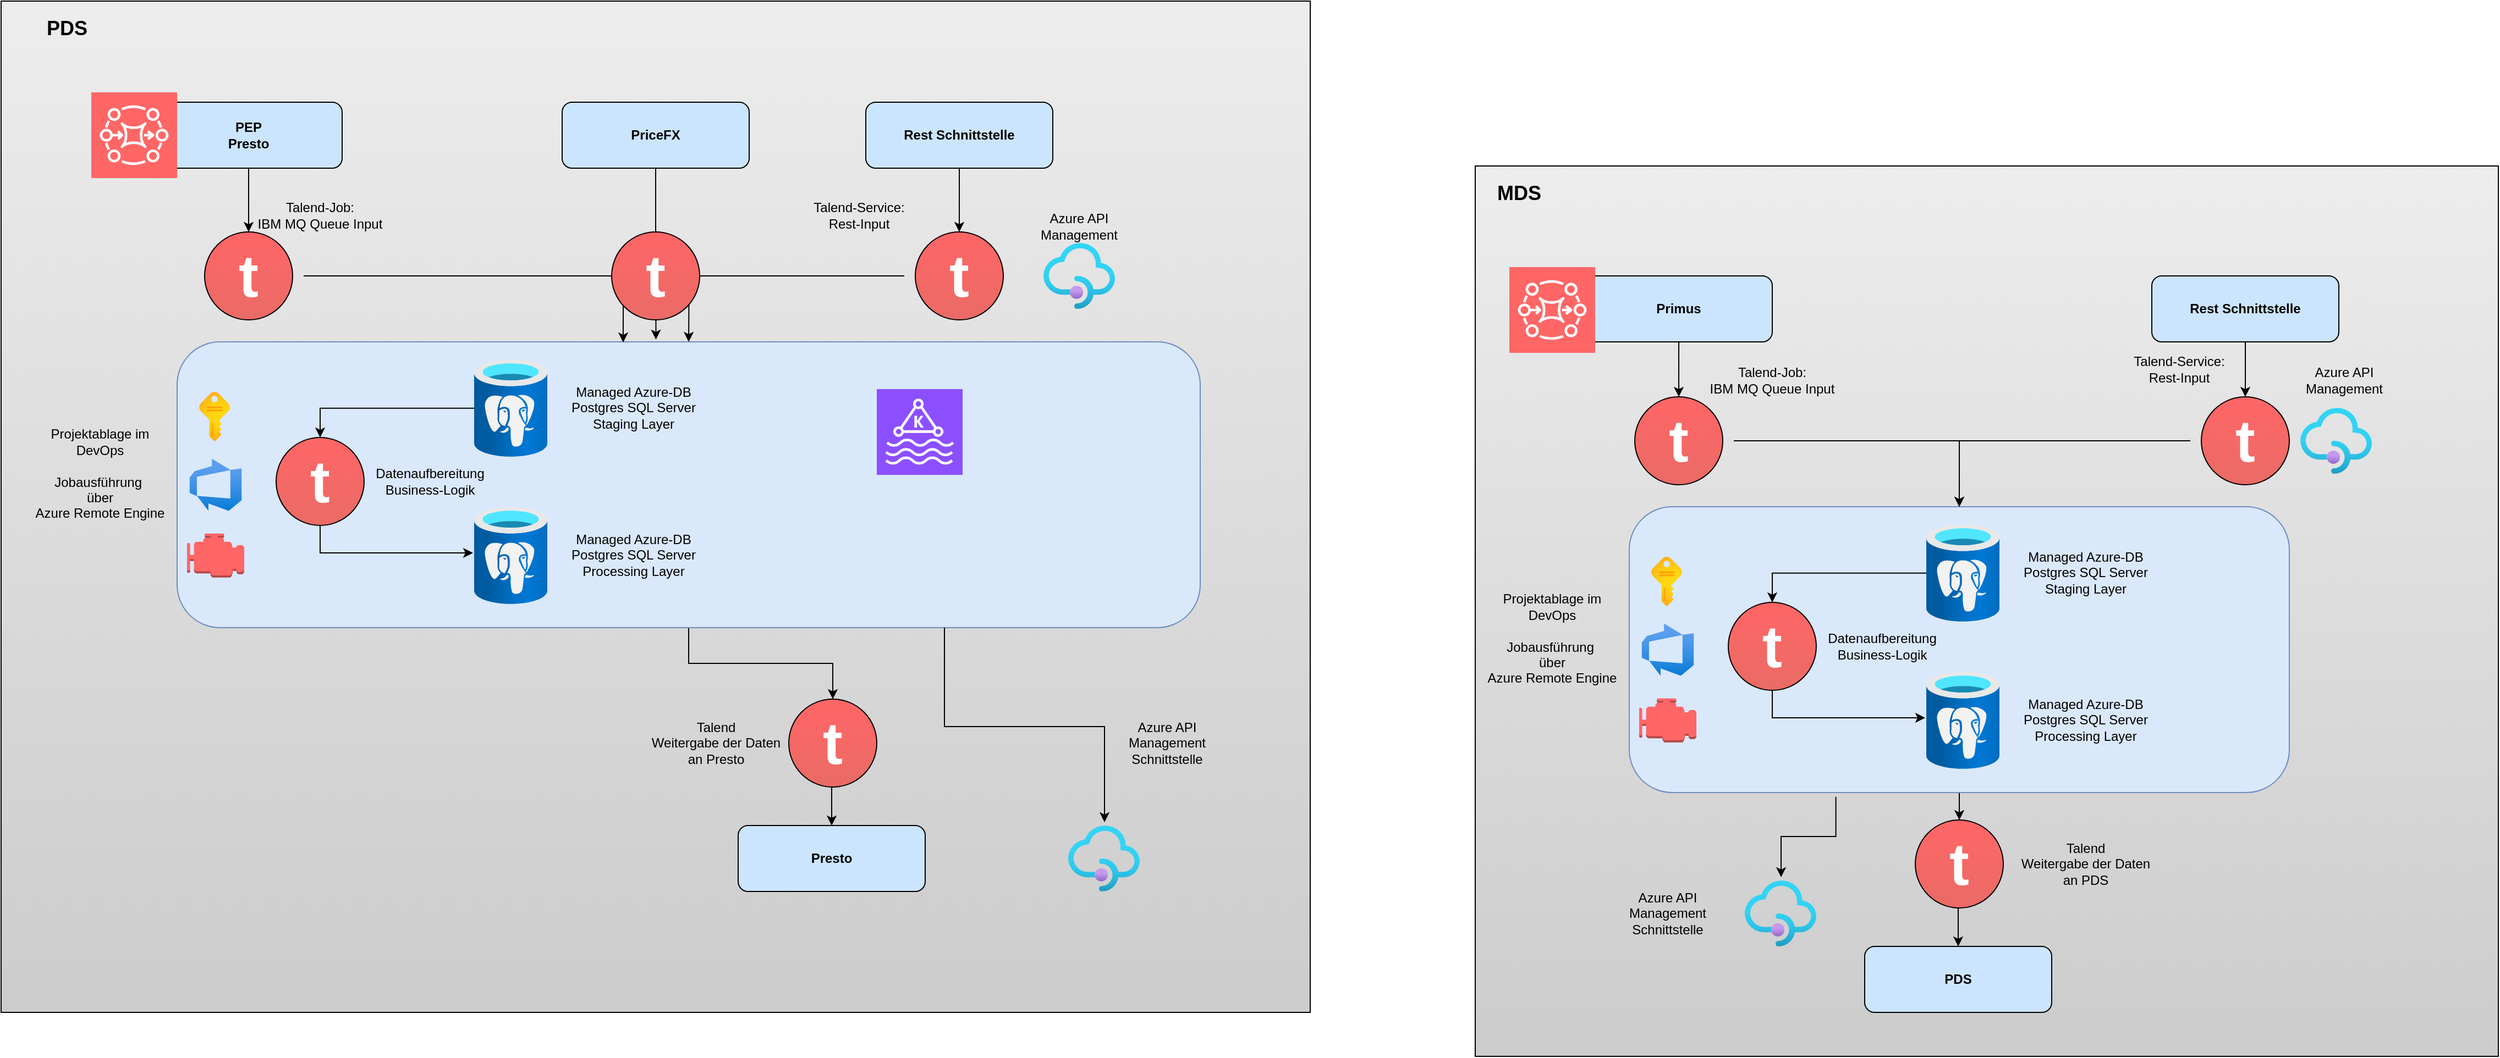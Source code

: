 <mxfile version="22.1.7" type="github">
  <diagram name="Seite-1" id="osP9VikOhbHR7fOa7SQz">
    <mxGraphModel dx="3447" dy="2147" grid="1" gridSize="10" guides="1" tooltips="1" connect="1" arrows="1" fold="1" page="1" pageScale="1" pageWidth="827" pageHeight="1169" background="none" math="0" shadow="0">
      <root>
        <mxCell id="0" />
        <mxCell id="1" parent="0" />
        <mxCell id="cVMqvwIyuu8IxggJA45d-3" value="" style="rounded=0;whiteSpace=wrap;html=1;labelBackgroundColor=none;fillColor=#EDEDED;gradientColor=#CCCCCC;" vertex="1" parent="1">
          <mxGeometry x="-110" y="-50" width="930" height="810" as="geometry" />
        </mxCell>
        <mxCell id="xuz98YopQS9WIF7cPWxn-35" style="edgeStyle=orthogonalEdgeStyle;rounded=0;orthogonalLoop=1;jettySize=auto;html=1;entryX=0.5;entryY=0;entryDx=0;entryDy=0;" parent="1" source="xuz98YopQS9WIF7cPWxn-22" edge="1" target="cVMqvwIyuu8IxggJA45d-18">
          <mxGeometry relative="1" as="geometry">
            <mxPoint x="331.25" y="600" as="targetPoint" />
          </mxGeometry>
        </mxCell>
        <mxCell id="xuz98YopQS9WIF7cPWxn-22" value="" style="rounded=1;whiteSpace=wrap;html=1;fillColor=#dae8fc;strokeColor=#6c8ebf;" parent="1" vertex="1">
          <mxGeometry x="30" y="260" width="600" height="260" as="geometry" />
        </mxCell>
        <mxCell id="HuNmMZiUPK55yXc_vqOk-4" value="&lt;b&gt;Primus&lt;/b&gt;" style="rounded=1;whiteSpace=wrap;html=1;fillColor=#CCE5FF;" parent="1" vertex="1">
          <mxGeometry x="-10" y="50" width="170" height="60" as="geometry" />
        </mxCell>
        <mxCell id="xuz98YopQS9WIF7cPWxn-30" style="edgeStyle=orthogonalEdgeStyle;rounded=0;orthogonalLoop=1;jettySize=auto;html=1;entryX=0.5;entryY=0;entryDx=0;entryDy=0;" parent="1" source="HuNmMZiUPK55yXc_vqOk-5" target="xuz98YopQS9WIF7cPWxn-26" edge="1">
          <mxGeometry relative="1" as="geometry" />
        </mxCell>
        <mxCell id="HuNmMZiUPK55yXc_vqOk-5" value="" style="image;aspect=fixed;html=1;points=[];align=center;fontSize=12;image=img/lib/azure2/databases/Azure_Database_PostgreSQL_Server.svg;" parent="1" vertex="1">
          <mxGeometry x="300" y="276" width="66.5" height="88.66" as="geometry" />
        </mxCell>
        <mxCell id="HuNmMZiUPK55yXc_vqOk-6" value="&lt;b&gt;PDS&lt;/b&gt;" style="rounded=1;whiteSpace=wrap;html=1;fillColor=#CCE5FF;" parent="1" vertex="1">
          <mxGeometry x="244" y="660" width="170" height="60" as="geometry" />
        </mxCell>
        <mxCell id="HuNmMZiUPK55yXc_vqOk-25" value="" style="group;horizontal=0;labelBorderColor=default;html=1;fontStyle=0;perimeterSpacing=5;strokeWidth=10;rounded=0;glass=0;fillColor=none;gradientColor=none;shadow=0;" parent="1" vertex="1" connectable="0">
          <mxGeometry x="25" y="160" width="100" height="80" as="geometry" />
        </mxCell>
        <mxCell id="HuNmMZiUPK55yXc_vqOk-10" value="" style="ellipse;whiteSpace=wrap;html=1;aspect=fixed;fillColor=#FF6666;strokeColor=default;fontSize=54;gradientColor=#EA6B66;" parent="HuNmMZiUPK55yXc_vqOk-25" vertex="1">
          <mxGeometry x="10" width="80" height="80" as="geometry" />
        </mxCell>
        <mxCell id="HuNmMZiUPK55yXc_vqOk-24" value="&lt;font face=&quot;Helvetica&quot; style=&quot;font-size: 54px;&quot;&gt;t&lt;/font&gt;" style="text;html=1;fontSize=48;fontStyle=1;verticalAlign=middle;align=center;strokeWidth=1;perimeterSpacing=0;rounded=0;horizontal=1;fontColor=#FFFFFF;fontFamily=Tahoma;whiteSpace=wrap;" parent="HuNmMZiUPK55yXc_vqOk-25" vertex="1">
          <mxGeometry y="20" width="100" height="40" as="geometry" />
        </mxCell>
        <mxCell id="xuz98YopQS9WIF7cPWxn-2" value="Talend-Job:&lt;br&gt;IBM MQ Queue Input" style="text;html=1;strokeColor=none;fillColor=none;align=center;verticalAlign=middle;whiteSpace=wrap;rounded=0;" parent="1" vertex="1">
          <mxGeometry x="100" y="130" width="120" height="30" as="geometry" />
        </mxCell>
        <mxCell id="xuz98YopQS9WIF7cPWxn-3" style="edgeStyle=orthogonalEdgeStyle;rounded=0;orthogonalLoop=1;jettySize=auto;html=1;exitX=1;exitY=0.5;exitDx=0;exitDy=0;" parent="1" source="HuNmMZiUPK55yXc_vqOk-24" target="xuz98YopQS9WIF7cPWxn-22" edge="1">
          <mxGeometry relative="1" as="geometry" />
        </mxCell>
        <mxCell id="xuz98YopQS9WIF7cPWxn-11" style="edgeStyle=orthogonalEdgeStyle;rounded=0;orthogonalLoop=1;jettySize=auto;html=1;exitX=0.5;exitY=1;exitDx=0;exitDy=0;entryX=0.5;entryY=0;entryDx=0;entryDy=0;" parent="1" source="xuz98YopQS9WIF7cPWxn-4" target="xuz98YopQS9WIF7cPWxn-6" edge="1">
          <mxGeometry relative="1" as="geometry" />
        </mxCell>
        <mxCell id="xuz98YopQS9WIF7cPWxn-4" value="&lt;b&gt;Rest Schnittstelle&lt;br&gt;&lt;/b&gt;" style="rounded=1;whiteSpace=wrap;html=1;fillColor=#CCE5FF;" parent="1" vertex="1">
          <mxGeometry x="505" y="50" width="170" height="60" as="geometry" />
        </mxCell>
        <mxCell id="xuz98YopQS9WIF7cPWxn-5" value="" style="group;horizontal=0;labelBorderColor=default;html=1;fontStyle=0;perimeterSpacing=5;strokeWidth=10;rounded=0;glass=0;fillColor=none;gradientColor=none;shadow=0;" parent="1" vertex="1" connectable="0">
          <mxGeometry x="540" y="160" width="100" height="80" as="geometry" />
        </mxCell>
        <mxCell id="xuz98YopQS9WIF7cPWxn-6" value="" style="ellipse;whiteSpace=wrap;html=1;aspect=fixed;fillColor=#FF6666;strokeColor=default;fontSize=54;gradientColor=#EA6B66;" parent="xuz98YopQS9WIF7cPWxn-5" vertex="1">
          <mxGeometry x="10" width="80" height="80" as="geometry" />
        </mxCell>
        <mxCell id="xuz98YopQS9WIF7cPWxn-7" value="&lt;font face=&quot;Helvetica&quot; style=&quot;font-size: 54px;&quot;&gt;t&lt;/font&gt;" style="text;html=1;fontSize=48;fontStyle=1;verticalAlign=middle;align=center;strokeWidth=1;perimeterSpacing=0;rounded=0;horizontal=1;fontColor=#FFFFFF;fontFamily=Tahoma;whiteSpace=wrap;" parent="xuz98YopQS9WIF7cPWxn-5" vertex="1">
          <mxGeometry y="20" width="100" height="40" as="geometry" />
        </mxCell>
        <mxCell id="xuz98YopQS9WIF7cPWxn-10" style="edgeStyle=orthogonalEdgeStyle;rounded=0;orthogonalLoop=1;jettySize=auto;html=1;entryX=0.5;entryY=0;entryDx=0;entryDy=0;entryPerimeter=0;" parent="1" source="HuNmMZiUPK55yXc_vqOk-4" target="HuNmMZiUPK55yXc_vqOk-10" edge="1">
          <mxGeometry relative="1" as="geometry" />
        </mxCell>
        <mxCell id="xuz98YopQS9WIF7cPWxn-12" value="Talend-Service:&lt;br&gt;Rest-Input" style="text;html=1;strokeColor=none;fillColor=none;align=center;verticalAlign=middle;whiteSpace=wrap;rounded=0;" parent="1" vertex="1">
          <mxGeometry x="470" y="120" width="120" height="30" as="geometry" />
        </mxCell>
        <mxCell id="xuz98YopQS9WIF7cPWxn-14" value="" style="image;aspect=fixed;html=1;points=[];align=center;fontSize=12;image=img/lib/azure2/integration/API_Management_Services.svg;" parent="1" vertex="1">
          <mxGeometry x="640" y="170" width="65" height="60" as="geometry" />
        </mxCell>
        <mxCell id="xuz98YopQS9WIF7cPWxn-15" value="Managed Azure-DB Postgres SQL Server&lt;br&gt;Staging Layer" style="text;html=1;strokeColor=none;fillColor=none;align=center;verticalAlign=middle;whiteSpace=wrap;rounded=0;" parent="1" vertex="1">
          <mxGeometry x="385" y="305.33" width="120" height="30" as="geometry" />
        </mxCell>
        <mxCell id="xuz98YopQS9WIF7cPWxn-19" value="Azure API&lt;br&gt;Management" style="text;html=1;strokeColor=none;fillColor=none;align=center;verticalAlign=middle;whiteSpace=wrap;rounded=0;" parent="1" vertex="1">
          <mxGeometry x="620" y="130" width="120" height="30" as="geometry" />
        </mxCell>
        <mxCell id="xuz98YopQS9WIF7cPWxn-24" style="edgeStyle=orthogonalEdgeStyle;rounded=0;orthogonalLoop=1;jettySize=auto;html=1;exitX=0;exitY=0.5;exitDx=0;exitDy=0;entryX=0.5;entryY=0;entryDx=0;entryDy=0;" parent="1" source="xuz98YopQS9WIF7cPWxn-7" target="xuz98YopQS9WIF7cPWxn-22" edge="1">
          <mxGeometry relative="1" as="geometry" />
        </mxCell>
        <mxCell id="xuz98YopQS9WIF7cPWxn-25" value="" style="group;horizontal=0;labelBorderColor=default;html=1;fontStyle=0;perimeterSpacing=5;strokeWidth=10;rounded=0;glass=0;fillColor=none;gradientColor=none;shadow=0;" parent="1" vertex="1" connectable="0">
          <mxGeometry x="110" y="347" width="100" height="80" as="geometry" />
        </mxCell>
        <mxCell id="xuz98YopQS9WIF7cPWxn-26" value="" style="ellipse;whiteSpace=wrap;html=1;aspect=fixed;fillColor=#FF6666;strokeColor=default;fontSize=54;gradientColor=#EA6B66;" parent="xuz98YopQS9WIF7cPWxn-25" vertex="1">
          <mxGeometry x="10" width="80" height="80" as="geometry" />
        </mxCell>
        <mxCell id="xuz98YopQS9WIF7cPWxn-27" value="&lt;font face=&quot;Helvetica&quot; style=&quot;font-size: 54px;&quot;&gt;t&lt;/font&gt;" style="text;html=1;fontSize=48;fontStyle=1;verticalAlign=middle;align=center;strokeWidth=1;perimeterSpacing=0;rounded=0;horizontal=1;fontColor=#FFFFFF;fontFamily=Tahoma;whiteSpace=wrap;" parent="xuz98YopQS9WIF7cPWxn-25" vertex="1">
          <mxGeometry y="20" width="100" height="40" as="geometry" />
        </mxCell>
        <mxCell id="xuz98YopQS9WIF7cPWxn-29" value="" style="image;aspect=fixed;html=1;points=[];align=center;fontSize=12;image=img/lib/azure2/databases/Azure_Database_PostgreSQL_Server.svg;" parent="1" vertex="1">
          <mxGeometry x="300" y="410" width="66.5" height="88.66" as="geometry" />
        </mxCell>
        <mxCell id="xuz98YopQS9WIF7cPWxn-33" style="edgeStyle=orthogonalEdgeStyle;rounded=0;orthogonalLoop=1;jettySize=auto;html=1;entryX=-0.015;entryY=0.474;entryDx=0;entryDy=0;entryPerimeter=0;exitX=0.5;exitY=1;exitDx=0;exitDy=0;" parent="1" source="xuz98YopQS9WIF7cPWxn-26" target="xuz98YopQS9WIF7cPWxn-29" edge="1">
          <mxGeometry relative="1" as="geometry" />
        </mxCell>
        <mxCell id="xuz98YopQS9WIF7cPWxn-34" value="" style="image;aspect=fixed;html=1;points=[];align=center;fontSize=12;image=img/lib/azure2/integration/API_Management_Services.svg;" parent="1" vertex="1">
          <mxGeometry x="135" y="600" width="65" height="60" as="geometry" />
        </mxCell>
        <mxCell id="xuz98YopQS9WIF7cPWxn-36" value="Managed Azure-DB Postgres SQL Server&lt;br&gt;Processing Layer" style="text;html=1;strokeColor=none;fillColor=none;align=center;verticalAlign=middle;whiteSpace=wrap;rounded=0;" parent="1" vertex="1">
          <mxGeometry x="385" y="439.33" width="120" height="30" as="geometry" />
        </mxCell>
        <mxCell id="cVMqvwIyuu8IxggJA45d-1" value="Datenaufbereitung&lt;br&gt;Business-Logik" style="text;html=1;strokeColor=none;fillColor=none;align=center;verticalAlign=middle;whiteSpace=wrap;rounded=0;" vertex="1" parent="1">
          <mxGeometry x="200" y="372.0" width="120" height="30" as="geometry" />
        </mxCell>
        <mxCell id="cVMqvwIyuu8IxggJA45d-8" value="MDS" style="text;html=1;strokeColor=none;fillColor=none;align=center;verticalAlign=middle;whiteSpace=wrap;rounded=0;fontStyle=1;fontSize=18;" vertex="1" parent="1">
          <mxGeometry x="-100" y="-40" width="60" height="30" as="geometry" />
        </mxCell>
        <mxCell id="cVMqvwIyuu8IxggJA45d-9" value="Azure API&lt;br&gt;Management&lt;br&gt;Schnittstelle" style="text;html=1;strokeColor=none;fillColor=none;align=center;verticalAlign=middle;whiteSpace=wrap;rounded=0;" vertex="1" parent="1">
          <mxGeometry x="5" y="615" width="120" height="30" as="geometry" />
        </mxCell>
        <mxCell id="cVMqvwIyuu8IxggJA45d-10" value="" style="image;aspect=fixed;html=1;points=[];align=center;fontSize=12;image=img/lib/azure2/devops/Azure_DevOps.svg;" vertex="1" parent="1">
          <mxGeometry x="41.25" y="366.25" width="47.5" height="47.5" as="geometry" />
        </mxCell>
        <mxCell id="cVMqvwIyuu8IxggJA45d-11" value="" style="image;aspect=fixed;html=1;points=[];align=center;fontSize=12;image=img/lib/azure2/general/Subscriptions.svg;" vertex="1" parent="1">
          <mxGeometry x="50.05" y="305.33" width="27.89" height="45" as="geometry" />
        </mxCell>
        <mxCell id="cVMqvwIyuu8IxggJA45d-14" value="Projektablage im&lt;br&gt;DevOps&lt;br&gt;&lt;br&gt;Jobausführung&amp;nbsp;&lt;br&gt;über &lt;br&gt;Azure Remote Engine" style="text;html=1;strokeColor=none;fillColor=none;align=center;verticalAlign=middle;whiteSpace=wrap;rounded=0;" vertex="1" parent="1">
          <mxGeometry x="-100" y="364.66" width="120" height="30" as="geometry" />
        </mxCell>
        <mxCell id="cVMqvwIyuu8IxggJA45d-15" value="" style="outlineConnect=0;dashed=0;verticalLabelPosition=bottom;verticalAlign=top;align=center;html=1;shape=mxgraph.aws3.emr_engine;fillColor=#FF6666;gradientColor=none;" vertex="1" parent="1">
          <mxGeometry x="39" y="434.33" width="52" height="40" as="geometry" />
        </mxCell>
        <mxCell id="cVMqvwIyuu8IxggJA45d-17" value="" style="group;horizontal=0;labelBorderColor=default;html=1;fontStyle=0;perimeterSpacing=5;strokeWidth=10;rounded=0;glass=0;fillColor=none;gradientColor=none;shadow=0;" vertex="1" connectable="0" parent="1">
          <mxGeometry x="280" y="545" width="100" height="80" as="geometry" />
        </mxCell>
        <mxCell id="cVMqvwIyuu8IxggJA45d-18" value="" style="ellipse;whiteSpace=wrap;html=1;aspect=fixed;fillColor=#FF6666;strokeColor=default;fontSize=54;gradientColor=#EA6B66;" vertex="1" parent="cVMqvwIyuu8IxggJA45d-17">
          <mxGeometry x="10" width="80" height="80" as="geometry" />
        </mxCell>
        <mxCell id="cVMqvwIyuu8IxggJA45d-19" value="&lt;font face=&quot;Helvetica&quot; style=&quot;font-size: 54px;&quot;&gt;t&lt;/font&gt;" style="text;html=1;fontSize=48;fontStyle=1;verticalAlign=middle;align=center;strokeWidth=1;perimeterSpacing=0;rounded=0;horizontal=1;fontColor=#FFFFFF;fontFamily=Tahoma;whiteSpace=wrap;" vertex="1" parent="cVMqvwIyuu8IxggJA45d-17">
          <mxGeometry y="20" width="100" height="40" as="geometry" />
        </mxCell>
        <mxCell id="cVMqvwIyuu8IxggJA45d-22" style="edgeStyle=orthogonalEdgeStyle;rounded=0;orthogonalLoop=1;jettySize=auto;html=1;exitX=0.5;exitY=1;exitDx=0;exitDy=0;entryX=0.5;entryY=0;entryDx=0;entryDy=0;" edge="1" parent="1" source="cVMqvwIyuu8IxggJA45d-18" target="HuNmMZiUPK55yXc_vqOk-6">
          <mxGeometry relative="1" as="geometry" />
        </mxCell>
        <mxCell id="cVMqvwIyuu8IxggJA45d-23" style="edgeStyle=orthogonalEdgeStyle;rounded=0;orthogonalLoop=1;jettySize=auto;html=1;entryX=0.508;entryY=-0.05;entryDx=0;entryDy=0;exitX=0.313;exitY=1.015;exitDx=0;exitDy=0;exitPerimeter=0;entryPerimeter=0;" edge="1" parent="1" source="xuz98YopQS9WIF7cPWxn-22" target="xuz98YopQS9WIF7cPWxn-34">
          <mxGeometry relative="1" as="geometry">
            <mxPoint x="340" y="555" as="targetPoint" />
            <mxPoint x="340" y="530" as="sourcePoint" />
          </mxGeometry>
        </mxCell>
        <mxCell id="cVMqvwIyuu8IxggJA45d-24" value="Talend&lt;br&gt;Weitergabe der Daten an PDS" style="text;html=1;strokeColor=none;fillColor=none;align=center;verticalAlign=middle;whiteSpace=wrap;rounded=0;" vertex="1" parent="1">
          <mxGeometry x="385" y="570" width="120" height="30" as="geometry" />
        </mxCell>
        <mxCell id="cVMqvwIyuu8IxggJA45d-25" value="" style="sketch=0;points=[[0,0,0],[0.25,0,0],[0.5,0,0],[0.75,0,0],[1,0,0],[0,1,0],[0.25,1,0],[0.5,1,0],[0.75,1,0],[1,1,0],[0,0.25,0],[0,0.5,0],[0,0.75,0],[1,0.25,0],[1,0.5,0],[1,0.75,0]];outlineConnect=0;fontColor=#232F3E;fillColor=#FF6666;strokeColor=#ffffff;dashed=0;verticalLabelPosition=bottom;verticalAlign=top;align=center;html=1;fontSize=12;fontStyle=0;aspect=fixed;shape=mxgraph.aws4.resourceIcon;resIcon=mxgraph.aws4.mq;" vertex="1" parent="1">
          <mxGeometry x="-79" y="42" width="78" height="78" as="geometry" />
        </mxCell>
        <mxCell id="cVMqvwIyuu8IxggJA45d-26" value="" style="rounded=0;whiteSpace=wrap;html=1;labelBackgroundColor=none;fillColor=#EDEDED;gradientColor=#CCCCCC;" vertex="1" parent="1">
          <mxGeometry x="-1450" y="-200" width="1190" height="920" as="geometry" />
        </mxCell>
        <mxCell id="cVMqvwIyuu8IxggJA45d-27" style="edgeStyle=orthogonalEdgeStyle;rounded=0;orthogonalLoop=1;jettySize=auto;html=1;entryX=0.5;entryY=0;entryDx=0;entryDy=0;" edge="1" parent="1" source="cVMqvwIyuu8IxggJA45d-28" target="cVMqvwIyuu8IxggJA45d-64">
          <mxGeometry relative="1" as="geometry">
            <mxPoint x="-988.75" y="450" as="targetPoint" />
          </mxGeometry>
        </mxCell>
        <mxCell id="cVMqvwIyuu8IxggJA45d-28" value="" style="rounded=1;whiteSpace=wrap;html=1;fillColor=#dae8fc;strokeColor=#6c8ebf;" vertex="1" parent="1">
          <mxGeometry x="-1290" y="110" width="930" height="260" as="geometry" />
        </mxCell>
        <mxCell id="cVMqvwIyuu8IxggJA45d-29" value="&lt;b&gt;PEP&lt;br&gt;Presto&lt;br&gt;&lt;/b&gt;" style="rounded=1;whiteSpace=wrap;html=1;fillColor=#CCE5FF;" vertex="1" parent="1">
          <mxGeometry x="-1310" y="-108" width="170" height="60" as="geometry" />
        </mxCell>
        <mxCell id="cVMqvwIyuu8IxggJA45d-30" style="edgeStyle=orthogonalEdgeStyle;rounded=0;orthogonalLoop=1;jettySize=auto;html=1;entryX=0.5;entryY=0;entryDx=0;entryDy=0;" edge="1" parent="1" source="cVMqvwIyuu8IxggJA45d-31" target="cVMqvwIyuu8IxggJA45d-50">
          <mxGeometry relative="1" as="geometry" />
        </mxCell>
        <mxCell id="cVMqvwIyuu8IxggJA45d-31" value="" style="image;aspect=fixed;html=1;points=[];align=center;fontSize=12;image=img/lib/azure2/databases/Azure_Database_PostgreSQL_Server.svg;" vertex="1" parent="1">
          <mxGeometry x="-1020" y="126" width="66.5" height="88.66" as="geometry" />
        </mxCell>
        <mxCell id="cVMqvwIyuu8IxggJA45d-32" value="&lt;b&gt;Presto&lt;/b&gt;" style="rounded=1;whiteSpace=wrap;html=1;fillColor=#CCE5FF;" vertex="1" parent="1">
          <mxGeometry x="-780" y="550" width="170" height="60" as="geometry" />
        </mxCell>
        <mxCell id="cVMqvwIyuu8IxggJA45d-33" value="" style="group;horizontal=0;labelBorderColor=default;html=1;fontStyle=0;perimeterSpacing=5;strokeWidth=10;rounded=0;glass=0;fillColor=none;gradientColor=none;shadow=0;" vertex="1" connectable="0" parent="1">
          <mxGeometry x="-1275" y="10" width="100" height="80" as="geometry" />
        </mxCell>
        <mxCell id="cVMqvwIyuu8IxggJA45d-34" value="" style="ellipse;whiteSpace=wrap;html=1;aspect=fixed;fillColor=#FF6666;strokeColor=default;fontSize=54;gradientColor=#EA6B66;" vertex="1" parent="cVMqvwIyuu8IxggJA45d-33">
          <mxGeometry x="10" width="80" height="80" as="geometry" />
        </mxCell>
        <mxCell id="cVMqvwIyuu8IxggJA45d-35" value="&lt;font face=&quot;Helvetica&quot; style=&quot;font-size: 54px;&quot;&gt;t&lt;/font&gt;" style="text;html=1;fontSize=48;fontStyle=1;verticalAlign=middle;align=center;strokeWidth=1;perimeterSpacing=0;rounded=0;horizontal=1;fontColor=#FFFFFF;fontFamily=Tahoma;whiteSpace=wrap;" vertex="1" parent="cVMqvwIyuu8IxggJA45d-33">
          <mxGeometry y="20" width="100" height="40" as="geometry" />
        </mxCell>
        <mxCell id="cVMqvwIyuu8IxggJA45d-36" value="Talend-Job:&lt;br&gt;IBM MQ Queue Input" style="text;html=1;strokeColor=none;fillColor=none;align=center;verticalAlign=middle;whiteSpace=wrap;rounded=0;" vertex="1" parent="1">
          <mxGeometry x="-1220" y="-20" width="120" height="30" as="geometry" />
        </mxCell>
        <mxCell id="cVMqvwIyuu8IxggJA45d-37" style="edgeStyle=orthogonalEdgeStyle;rounded=0;orthogonalLoop=1;jettySize=auto;html=1;exitX=1;exitY=0.5;exitDx=0;exitDy=0;entryX=0.468;entryY=-0.008;entryDx=0;entryDy=0;entryPerimeter=0;" edge="1" parent="1" source="cVMqvwIyuu8IxggJA45d-35" target="cVMqvwIyuu8IxggJA45d-28">
          <mxGeometry relative="1" as="geometry" />
        </mxCell>
        <mxCell id="cVMqvwIyuu8IxggJA45d-38" style="edgeStyle=orthogonalEdgeStyle;rounded=0;orthogonalLoop=1;jettySize=auto;html=1;exitX=0.5;exitY=1;exitDx=0;exitDy=0;entryX=0.5;entryY=0;entryDx=0;entryDy=0;" edge="1" parent="1" source="cVMqvwIyuu8IxggJA45d-39" target="cVMqvwIyuu8IxggJA45d-41">
          <mxGeometry relative="1" as="geometry" />
        </mxCell>
        <mxCell id="cVMqvwIyuu8IxggJA45d-39" value="&lt;b&gt;Rest Schnittstelle&lt;br&gt;&lt;/b&gt;" style="rounded=1;whiteSpace=wrap;html=1;fillColor=#CCE5FF;" vertex="1" parent="1">
          <mxGeometry x="-664" y="-108" width="170" height="60" as="geometry" />
        </mxCell>
        <mxCell id="cVMqvwIyuu8IxggJA45d-40" value="" style="group;horizontal=0;labelBorderColor=default;html=1;fontStyle=0;perimeterSpacing=5;strokeWidth=10;rounded=0;glass=0;fillColor=none;gradientColor=none;shadow=0;" vertex="1" connectable="0" parent="1">
          <mxGeometry x="-629" y="10" width="100" height="80" as="geometry" />
        </mxCell>
        <mxCell id="cVMqvwIyuu8IxggJA45d-41" value="" style="ellipse;whiteSpace=wrap;html=1;aspect=fixed;fillColor=#FF6666;strokeColor=default;fontSize=54;gradientColor=#EA6B66;" vertex="1" parent="cVMqvwIyuu8IxggJA45d-40">
          <mxGeometry x="10" width="80" height="80" as="geometry" />
        </mxCell>
        <mxCell id="cVMqvwIyuu8IxggJA45d-42" value="&lt;font face=&quot;Helvetica&quot; style=&quot;font-size: 54px;&quot;&gt;t&lt;/font&gt;" style="text;html=1;fontSize=48;fontStyle=1;verticalAlign=middle;align=center;strokeWidth=1;perimeterSpacing=0;rounded=0;horizontal=1;fontColor=#FFFFFF;fontFamily=Tahoma;whiteSpace=wrap;" vertex="1" parent="cVMqvwIyuu8IxggJA45d-40">
          <mxGeometry y="20" width="100" height="40" as="geometry" />
        </mxCell>
        <mxCell id="cVMqvwIyuu8IxggJA45d-43" style="edgeStyle=orthogonalEdgeStyle;rounded=0;orthogonalLoop=1;jettySize=auto;html=1;entryX=0.5;entryY=0;entryDx=0;entryDy=0;entryPerimeter=0;" edge="1" parent="1" source="cVMqvwIyuu8IxggJA45d-29" target="cVMqvwIyuu8IxggJA45d-34">
          <mxGeometry relative="1" as="geometry" />
        </mxCell>
        <mxCell id="cVMqvwIyuu8IxggJA45d-44" value="Talend-Service:&lt;br&gt;Rest-Input" style="text;html=1;strokeColor=none;fillColor=none;align=center;verticalAlign=middle;whiteSpace=wrap;rounded=0;" vertex="1" parent="1">
          <mxGeometry x="-730" y="-20" width="120" height="30" as="geometry" />
        </mxCell>
        <mxCell id="cVMqvwIyuu8IxggJA45d-45" value="" style="image;aspect=fixed;html=1;points=[];align=center;fontSize=12;image=img/lib/azure2/integration/API_Management_Services.svg;" vertex="1" parent="1">
          <mxGeometry x="-502.5" y="20" width="65" height="60" as="geometry" />
        </mxCell>
        <mxCell id="cVMqvwIyuu8IxggJA45d-46" value="Managed Azure-DB Postgres SQL Server&lt;br&gt;Staging Layer" style="text;html=1;strokeColor=none;fillColor=none;align=center;verticalAlign=middle;whiteSpace=wrap;rounded=0;" vertex="1" parent="1">
          <mxGeometry x="-935" y="155.33" width="120" height="30" as="geometry" />
        </mxCell>
        <mxCell id="cVMqvwIyuu8IxggJA45d-47" value="Azure API&lt;br&gt;Management" style="text;html=1;strokeColor=none;fillColor=none;align=center;verticalAlign=middle;whiteSpace=wrap;rounded=0;" vertex="1" parent="1">
          <mxGeometry x="-530" y="-10" width="120" height="30" as="geometry" />
        </mxCell>
        <mxCell id="cVMqvwIyuu8IxggJA45d-48" style="edgeStyle=orthogonalEdgeStyle;rounded=0;orthogonalLoop=1;jettySize=auto;html=1;exitX=0;exitY=0.5;exitDx=0;exitDy=0;entryX=0.436;entryY=0.002;entryDx=0;entryDy=0;entryPerimeter=0;" edge="1" parent="1" source="cVMqvwIyuu8IxggJA45d-42" target="cVMqvwIyuu8IxggJA45d-28">
          <mxGeometry relative="1" as="geometry" />
        </mxCell>
        <mxCell id="cVMqvwIyuu8IxggJA45d-49" value="" style="group;horizontal=0;labelBorderColor=default;html=1;fontStyle=0;perimeterSpacing=5;strokeWidth=10;rounded=0;glass=0;fillColor=none;gradientColor=none;shadow=0;" vertex="1" connectable="0" parent="1">
          <mxGeometry x="-1210" y="197" width="100" height="80" as="geometry" />
        </mxCell>
        <mxCell id="cVMqvwIyuu8IxggJA45d-50" value="" style="ellipse;whiteSpace=wrap;html=1;aspect=fixed;fillColor=#FF6666;strokeColor=default;fontSize=54;gradientColor=#EA6B66;" vertex="1" parent="cVMqvwIyuu8IxggJA45d-49">
          <mxGeometry x="10" width="80" height="80" as="geometry" />
        </mxCell>
        <mxCell id="cVMqvwIyuu8IxggJA45d-51" value="&lt;font face=&quot;Helvetica&quot; style=&quot;font-size: 54px;&quot;&gt;t&lt;/font&gt;" style="text;html=1;fontSize=48;fontStyle=1;verticalAlign=middle;align=center;strokeWidth=1;perimeterSpacing=0;rounded=0;horizontal=1;fontColor=#FFFFFF;fontFamily=Tahoma;whiteSpace=wrap;" vertex="1" parent="cVMqvwIyuu8IxggJA45d-49">
          <mxGeometry y="20" width="100" height="40" as="geometry" />
        </mxCell>
        <mxCell id="cVMqvwIyuu8IxggJA45d-52" value="" style="image;aspect=fixed;html=1;points=[];align=center;fontSize=12;image=img/lib/azure2/databases/Azure_Database_PostgreSQL_Server.svg;" vertex="1" parent="1">
          <mxGeometry x="-1020" y="260" width="66.5" height="88.66" as="geometry" />
        </mxCell>
        <mxCell id="cVMqvwIyuu8IxggJA45d-53" style="edgeStyle=orthogonalEdgeStyle;rounded=0;orthogonalLoop=1;jettySize=auto;html=1;entryX=-0.015;entryY=0.474;entryDx=0;entryDy=0;entryPerimeter=0;exitX=0.5;exitY=1;exitDx=0;exitDy=0;" edge="1" parent="1" source="cVMqvwIyuu8IxggJA45d-50" target="cVMqvwIyuu8IxggJA45d-52">
          <mxGeometry relative="1" as="geometry" />
        </mxCell>
        <mxCell id="cVMqvwIyuu8IxggJA45d-54" value="" style="image;aspect=fixed;html=1;points=[];align=center;fontSize=12;image=img/lib/azure2/integration/API_Management_Services.svg;" vertex="1" parent="1">
          <mxGeometry x="-480" y="550" width="65" height="60" as="geometry" />
        </mxCell>
        <mxCell id="cVMqvwIyuu8IxggJA45d-55" value="Managed Azure-DB Postgres SQL Server&lt;br&gt;Processing Layer" style="text;html=1;strokeColor=none;fillColor=none;align=center;verticalAlign=middle;whiteSpace=wrap;rounded=0;" vertex="1" parent="1">
          <mxGeometry x="-935" y="289.33" width="120" height="30" as="geometry" />
        </mxCell>
        <mxCell id="cVMqvwIyuu8IxggJA45d-56" value="Datenaufbereitung&lt;br&gt;Business-Logik" style="text;html=1;strokeColor=none;fillColor=none;align=center;verticalAlign=middle;whiteSpace=wrap;rounded=0;" vertex="1" parent="1">
          <mxGeometry x="-1120" y="222" width="120" height="30" as="geometry" />
        </mxCell>
        <mxCell id="cVMqvwIyuu8IxggJA45d-57" value="PDS" style="text;html=1;strokeColor=none;fillColor=none;align=center;verticalAlign=middle;whiteSpace=wrap;rounded=0;fontStyle=1;fontSize=18;" vertex="1" parent="1">
          <mxGeometry x="-1420" y="-190" width="60" height="30" as="geometry" />
        </mxCell>
        <mxCell id="cVMqvwIyuu8IxggJA45d-58" value="Azure API&lt;br&gt;Management&lt;br&gt;Schnittstelle" style="text;html=1;strokeColor=none;fillColor=none;align=center;verticalAlign=middle;whiteSpace=wrap;rounded=0;" vertex="1" parent="1">
          <mxGeometry x="-450" y="460" width="120" height="30" as="geometry" />
        </mxCell>
        <mxCell id="cVMqvwIyuu8IxggJA45d-59" value="" style="image;aspect=fixed;html=1;points=[];align=center;fontSize=12;image=img/lib/azure2/devops/Azure_DevOps.svg;" vertex="1" parent="1">
          <mxGeometry x="-1278.75" y="216.25" width="47.5" height="47.5" as="geometry" />
        </mxCell>
        <mxCell id="cVMqvwIyuu8IxggJA45d-60" value="" style="image;aspect=fixed;html=1;points=[];align=center;fontSize=12;image=img/lib/azure2/general/Subscriptions.svg;" vertex="1" parent="1">
          <mxGeometry x="-1269.95" y="155.33" width="27.89" height="45" as="geometry" />
        </mxCell>
        <mxCell id="cVMqvwIyuu8IxggJA45d-61" value="Projektablage im&lt;br&gt;DevOps&lt;br&gt;&lt;br&gt;Jobausführung&amp;nbsp;&lt;br&gt;über &lt;br&gt;Azure Remote Engine" style="text;html=1;strokeColor=none;fillColor=none;align=center;verticalAlign=middle;whiteSpace=wrap;rounded=0;" vertex="1" parent="1">
          <mxGeometry x="-1420" y="214.66" width="120" height="30" as="geometry" />
        </mxCell>
        <mxCell id="cVMqvwIyuu8IxggJA45d-62" value="" style="outlineConnect=0;dashed=0;verticalLabelPosition=bottom;verticalAlign=top;align=center;html=1;shape=mxgraph.aws3.emr_engine;fillColor=#FF6666;gradientColor=none;" vertex="1" parent="1">
          <mxGeometry x="-1281" y="284.33" width="52" height="40" as="geometry" />
        </mxCell>
        <mxCell id="cVMqvwIyuu8IxggJA45d-63" value="" style="group;horizontal=0;labelBorderColor=default;html=1;fontStyle=0;perimeterSpacing=5;strokeWidth=10;rounded=0;glass=0;fillColor=none;gradientColor=none;shadow=0;" vertex="1" connectable="0" parent="1">
          <mxGeometry x="-744" y="435" width="100" height="80" as="geometry" />
        </mxCell>
        <mxCell id="cVMqvwIyuu8IxggJA45d-64" value="" style="ellipse;whiteSpace=wrap;html=1;aspect=fixed;fillColor=#FF6666;strokeColor=default;fontSize=54;gradientColor=#EA6B66;" vertex="1" parent="cVMqvwIyuu8IxggJA45d-63">
          <mxGeometry x="10" width="80" height="80" as="geometry" />
        </mxCell>
        <mxCell id="cVMqvwIyuu8IxggJA45d-65" value="&lt;font face=&quot;Helvetica&quot; style=&quot;font-size: 54px;&quot;&gt;t&lt;/font&gt;" style="text;html=1;fontSize=48;fontStyle=1;verticalAlign=middle;align=center;strokeWidth=1;perimeterSpacing=0;rounded=0;horizontal=1;fontColor=#FFFFFF;fontFamily=Tahoma;whiteSpace=wrap;" vertex="1" parent="cVMqvwIyuu8IxggJA45d-63">
          <mxGeometry y="20" width="100" height="40" as="geometry" />
        </mxCell>
        <mxCell id="cVMqvwIyuu8IxggJA45d-66" style="edgeStyle=orthogonalEdgeStyle;rounded=0;orthogonalLoop=1;jettySize=auto;html=1;exitX=0.5;exitY=1;exitDx=0;exitDy=0;entryX=0.5;entryY=0;entryDx=0;entryDy=0;" edge="1" parent="1" source="cVMqvwIyuu8IxggJA45d-64" target="cVMqvwIyuu8IxggJA45d-32">
          <mxGeometry relative="1" as="geometry" />
        </mxCell>
        <mxCell id="cVMqvwIyuu8IxggJA45d-67" style="edgeStyle=orthogonalEdgeStyle;rounded=0;orthogonalLoop=1;jettySize=auto;html=1;entryX=0.508;entryY=-0.05;entryDx=0;entryDy=0;entryPerimeter=0;exitX=0.75;exitY=1;exitDx=0;exitDy=0;" edge="1" parent="1" source="cVMqvwIyuu8IxggJA45d-28" target="cVMqvwIyuu8IxggJA45d-54">
          <mxGeometry relative="1" as="geometry">
            <mxPoint x="-980" y="405" as="targetPoint" />
            <mxPoint x="-780" y="374" as="sourcePoint" />
          </mxGeometry>
        </mxCell>
        <mxCell id="cVMqvwIyuu8IxggJA45d-68" value="Talend&lt;br&gt;Weitergabe der Daten an Presto" style="text;html=1;strokeColor=none;fillColor=none;align=center;verticalAlign=middle;whiteSpace=wrap;rounded=0;" vertex="1" parent="1">
          <mxGeometry x="-860" y="460" width="120" height="30" as="geometry" />
        </mxCell>
        <mxCell id="cVMqvwIyuu8IxggJA45d-69" value="" style="sketch=0;points=[[0,0,0],[0.25,0,0],[0.5,0,0],[0.75,0,0],[1,0,0],[0,1,0],[0.25,1,0],[0.5,1,0],[0.75,1,0],[1,1,0],[0,0.25,0],[0,0.5,0],[0,0.75,0],[1,0.25,0],[1,0.5,0],[1,0.75,0]];outlineConnect=0;fontColor=#232F3E;fillColor=#FF6666;strokeColor=#ffffff;dashed=0;verticalLabelPosition=bottom;verticalAlign=top;align=center;html=1;fontSize=12;fontStyle=0;aspect=fixed;shape=mxgraph.aws4.resourceIcon;resIcon=mxgraph.aws4.mq;" vertex="1" parent="1">
          <mxGeometry x="-1368" y="-117" width="78" height="78" as="geometry" />
        </mxCell>
        <mxCell id="cVMqvwIyuu8IxggJA45d-71" style="edgeStyle=orthogonalEdgeStyle;rounded=0;orthogonalLoop=1;jettySize=auto;html=1;exitX=0.5;exitY=1;exitDx=0;exitDy=0;" edge="1" parent="1" source="cVMqvwIyuu8IxggJA45d-70">
          <mxGeometry relative="1" as="geometry">
            <mxPoint x="-825" y="110" as="targetPoint" />
          </mxGeometry>
        </mxCell>
        <mxCell id="cVMqvwIyuu8IxggJA45d-70" value="&lt;b&gt;PriceFX&lt;br&gt;&lt;/b&gt;" style="rounded=1;whiteSpace=wrap;html=1;fillColor=#CCE5FF;" vertex="1" parent="1">
          <mxGeometry x="-940" y="-108" width="170" height="60" as="geometry" />
        </mxCell>
        <mxCell id="cVMqvwIyuu8IxggJA45d-72" value="" style="group;horizontal=0;labelBorderColor=default;html=1;fontStyle=0;perimeterSpacing=5;strokeWidth=10;rounded=0;glass=0;fillColor=none;gradientColor=none;shadow=0;" vertex="1" connectable="0" parent="1">
          <mxGeometry x="-905" y="10" width="100" height="80" as="geometry" />
        </mxCell>
        <mxCell id="cVMqvwIyuu8IxggJA45d-73" value="" style="ellipse;whiteSpace=wrap;html=1;aspect=fixed;fillColor=#FF6666;strokeColor=default;fontSize=54;gradientColor=#EA6B66;" vertex="1" parent="cVMqvwIyuu8IxggJA45d-72">
          <mxGeometry x="10" width="80" height="80" as="geometry" />
        </mxCell>
        <mxCell id="cVMqvwIyuu8IxggJA45d-74" value="&lt;font face=&quot;Helvetica&quot; style=&quot;font-size: 54px;&quot;&gt;t&lt;/font&gt;" style="text;html=1;fontSize=48;fontStyle=1;verticalAlign=middle;align=center;strokeWidth=1;perimeterSpacing=0;rounded=0;horizontal=1;fontColor=#FFFFFF;fontFamily=Tahoma;whiteSpace=wrap;" vertex="1" parent="cVMqvwIyuu8IxggJA45d-72">
          <mxGeometry y="20" width="100" height="40" as="geometry" />
        </mxCell>
        <mxCell id="cVMqvwIyuu8IxggJA45d-78" value="" style="sketch=0;points=[[0,0,0],[0.25,0,0],[0.5,0,0],[0.75,0,0],[1,0,0],[0,1,0],[0.25,1,0],[0.5,1,0],[0.75,1,0],[1,1,0],[0,0.25,0],[0,0.5,0],[0,0.75,0],[1,0.25,0],[1,0.5,0],[1,0.75,0]];outlineConnect=0;fontColor=#232F3E;fillColor=#8C4FFF;strokeColor=#ffffff;dashed=0;verticalLabelPosition=bottom;verticalAlign=top;align=center;html=1;fontSize=12;fontStyle=0;aspect=fixed;shape=mxgraph.aws4.resourceIcon;resIcon=mxgraph.aws4.managed_streaming_for_kafka;" vertex="1" parent="1">
          <mxGeometry x="-654" y="153" width="78" height="78" as="geometry" />
        </mxCell>
      </root>
    </mxGraphModel>
  </diagram>
</mxfile>
